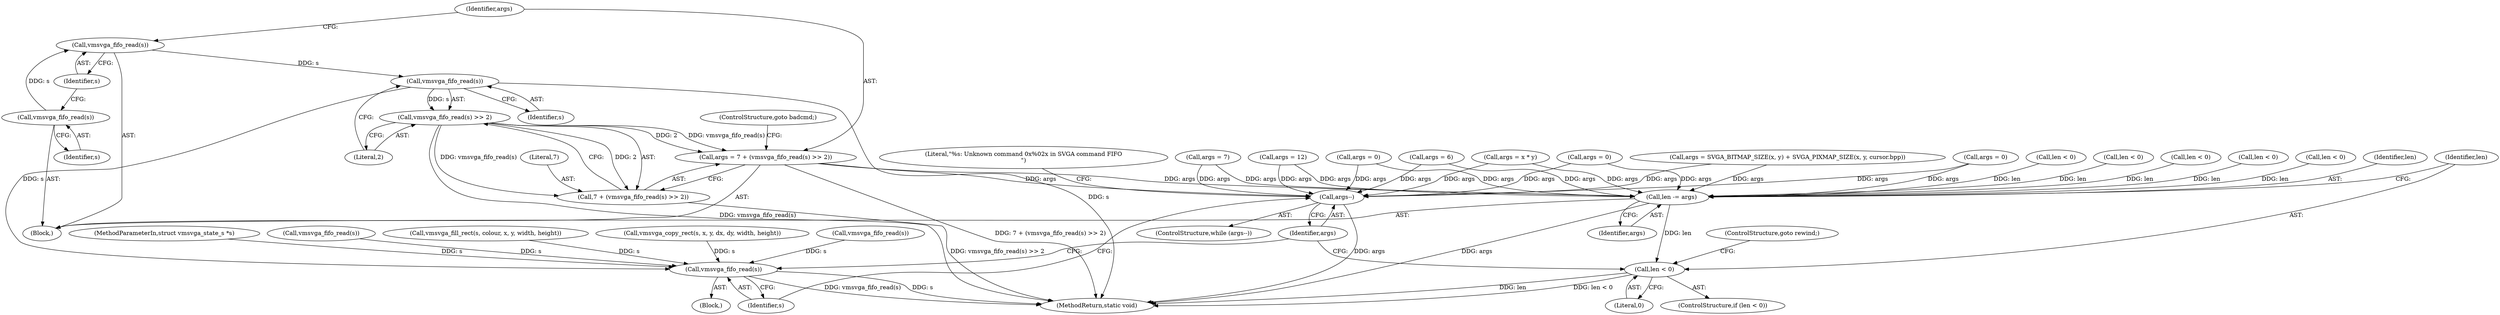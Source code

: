 digraph "0_qemu_167d97a3def77ee2dbf6e908b0ecbfe2103977db@API" {
"1000499" [label="(Call,vmsvga_fifo_read(s))"];
"1000497" [label="(Call,vmsvga_fifo_read(s))"];
"1000506" [label="(Call,vmsvga_fifo_read(s))"];
"1000505" [label="(Call,vmsvga_fifo_read(s) >> 2)"];
"1000501" [label="(Call,args = 7 + (vmsvga_fifo_read(s) >> 2))"];
"1000526" [label="(Call,len -= args)"];
"1000530" [label="(Call,len < 0)"];
"1000536" [label="(Call,args--)"];
"1000503" [label="(Call,7 + (vmsvga_fifo_read(s) >> 2))"];
"1000539" [label="(Call,vmsvga_fifo_read(s))"];
"1000529" [label="(ControlStructure,if (len < 0))"];
"1000501" [label="(Call,args = 7 + (vmsvga_fifo_read(s) >> 2))"];
"1000528" [label="(Identifier,args)"];
"1000499" [label="(Call,vmsvga_fifo_read(s))"];
"1000275" [label="(Call,args = 0)"];
"1000526" [label="(Call,len -= args)"];
"1000506" [label="(Call,vmsvga_fifo_read(s))"];
"1000504" [label="(Literal,7)"];
"1000508" [label="(Literal,2)"];
"1000527" [label="(Identifier,len)"];
"1000542" [label="(Literal,\"%s: Unknown command 0x%02x in SVGA command FIFO\n\")"];
"1000224" [label="(Call,args = 0)"];
"1000483" [label="(Call,args = 7)"];
"1000503" [label="(Call,7 + (vmsvga_fifo_read(s) >> 2))"];
"1000522" [label="(Call,args = 0)"];
"1000233" [label="(Call,len < 0)"];
"1000509" [label="(ControlStructure,goto badcmd;)"];
"1000538" [label="(Block,)"];
"1000497" [label="(Call,vmsvga_fifo_read(s))"];
"1000471" [label="(Call,args = x * y)"];
"1000187" [label="(Call,len < 0)"];
"1000563" [label="(MethodReturn,static void)"];
"1000537" [label="(Identifier,args)"];
"1000284" [label="(Call,len < 0)"];
"1000452" [label="(Call,len < 0)"];
"1000536" [label="(Call,args--)"];
"1000535" [label="(ControlStructure,while (args--))"];
"1000478" [label="(Call,args = 6)"];
"1000534" [label="(ControlStructure,goto rewind;)"];
"1000530" [label="(Call,len < 0)"];
"1000264" [label="(Call,vmsvga_copy_rect(s, x, y, dx, dy, width, height))"];
"1000329" [label="(Call,vmsvga_fifo_read(s))"];
"1000507" [label="(Identifier,s)"];
"1000540" [label="(Identifier,s)"];
"1000498" [label="(Identifier,s)"];
"1000505" [label="(Call,vmsvga_fifo_read(s) >> 2)"];
"1000492" [label="(Call,len < 0)"];
"1000105" [label="(MethodParameterIn,struct vmsvga_state_s *s)"];
"1000500" [label="(Identifier,s)"];
"1000539" [label="(Call,vmsvga_fifo_read(s))"];
"1000136" [label="(Block,)"];
"1000511" [label="(Call,args = 12)"];
"1000469" [label="(Call,vmsvga_fifo_read(s))"];
"1000532" [label="(Literal,0)"];
"1000214" [label="(Call,vmsvga_fill_rect(s, colour, x, y, width, height))"];
"1000502" [label="(Identifier,args)"];
"1000331" [label="(Call,args = SVGA_BITMAP_SIZE(x, y) + SVGA_PIXMAP_SIZE(x, y, cursor.bpp))"];
"1000531" [label="(Identifier,len)"];
"1000499" -> "1000136"  [label="AST: "];
"1000499" -> "1000500"  [label="CFG: "];
"1000500" -> "1000499"  [label="AST: "];
"1000502" -> "1000499"  [label="CFG: "];
"1000497" -> "1000499"  [label="DDG: s"];
"1000499" -> "1000506"  [label="DDG: s"];
"1000497" -> "1000136"  [label="AST: "];
"1000497" -> "1000498"  [label="CFG: "];
"1000498" -> "1000497"  [label="AST: "];
"1000500" -> "1000497"  [label="CFG: "];
"1000506" -> "1000505"  [label="AST: "];
"1000506" -> "1000507"  [label="CFG: "];
"1000507" -> "1000506"  [label="AST: "];
"1000508" -> "1000506"  [label="CFG: "];
"1000506" -> "1000563"  [label="DDG: s"];
"1000506" -> "1000505"  [label="DDG: s"];
"1000506" -> "1000539"  [label="DDG: s"];
"1000505" -> "1000503"  [label="AST: "];
"1000505" -> "1000508"  [label="CFG: "];
"1000508" -> "1000505"  [label="AST: "];
"1000503" -> "1000505"  [label="CFG: "];
"1000505" -> "1000563"  [label="DDG: vmsvga_fifo_read(s)"];
"1000505" -> "1000501"  [label="DDG: vmsvga_fifo_read(s)"];
"1000505" -> "1000501"  [label="DDG: 2"];
"1000505" -> "1000503"  [label="DDG: vmsvga_fifo_read(s)"];
"1000505" -> "1000503"  [label="DDG: 2"];
"1000501" -> "1000136"  [label="AST: "];
"1000501" -> "1000503"  [label="CFG: "];
"1000502" -> "1000501"  [label="AST: "];
"1000503" -> "1000501"  [label="AST: "];
"1000509" -> "1000501"  [label="CFG: "];
"1000501" -> "1000563"  [label="DDG: 7 + (vmsvga_fifo_read(s) >> 2)"];
"1000501" -> "1000526"  [label="DDG: args"];
"1000501" -> "1000536"  [label="DDG: args"];
"1000526" -> "1000136"  [label="AST: "];
"1000526" -> "1000528"  [label="CFG: "];
"1000527" -> "1000526"  [label="AST: "];
"1000528" -> "1000526"  [label="AST: "];
"1000531" -> "1000526"  [label="CFG: "];
"1000526" -> "1000563"  [label="DDG: args"];
"1000224" -> "1000526"  [label="DDG: args"];
"1000471" -> "1000526"  [label="DDG: args"];
"1000331" -> "1000526"  [label="DDG: args"];
"1000478" -> "1000526"  [label="DDG: args"];
"1000275" -> "1000526"  [label="DDG: args"];
"1000522" -> "1000526"  [label="DDG: args"];
"1000511" -> "1000526"  [label="DDG: args"];
"1000483" -> "1000526"  [label="DDG: args"];
"1000187" -> "1000526"  [label="DDG: len"];
"1000284" -> "1000526"  [label="DDG: len"];
"1000492" -> "1000526"  [label="DDG: len"];
"1000452" -> "1000526"  [label="DDG: len"];
"1000233" -> "1000526"  [label="DDG: len"];
"1000526" -> "1000530"  [label="DDG: len"];
"1000530" -> "1000529"  [label="AST: "];
"1000530" -> "1000532"  [label="CFG: "];
"1000531" -> "1000530"  [label="AST: "];
"1000532" -> "1000530"  [label="AST: "];
"1000534" -> "1000530"  [label="CFG: "];
"1000537" -> "1000530"  [label="CFG: "];
"1000530" -> "1000563"  [label="DDG: len"];
"1000530" -> "1000563"  [label="DDG: len < 0"];
"1000536" -> "1000535"  [label="AST: "];
"1000536" -> "1000537"  [label="CFG: "];
"1000537" -> "1000536"  [label="AST: "];
"1000540" -> "1000536"  [label="CFG: "];
"1000542" -> "1000536"  [label="CFG: "];
"1000536" -> "1000563"  [label="DDG: args"];
"1000224" -> "1000536"  [label="DDG: args"];
"1000471" -> "1000536"  [label="DDG: args"];
"1000331" -> "1000536"  [label="DDG: args"];
"1000478" -> "1000536"  [label="DDG: args"];
"1000275" -> "1000536"  [label="DDG: args"];
"1000522" -> "1000536"  [label="DDG: args"];
"1000511" -> "1000536"  [label="DDG: args"];
"1000483" -> "1000536"  [label="DDG: args"];
"1000504" -> "1000503"  [label="AST: "];
"1000503" -> "1000563"  [label="DDG: vmsvga_fifo_read(s) >> 2"];
"1000539" -> "1000538"  [label="AST: "];
"1000539" -> "1000540"  [label="CFG: "];
"1000540" -> "1000539"  [label="AST: "];
"1000537" -> "1000539"  [label="CFG: "];
"1000539" -> "1000563"  [label="DDG: s"];
"1000539" -> "1000563"  [label="DDG: vmsvga_fifo_read(s)"];
"1000264" -> "1000539"  [label="DDG: s"];
"1000329" -> "1000539"  [label="DDG: s"];
"1000214" -> "1000539"  [label="DDG: s"];
"1000469" -> "1000539"  [label="DDG: s"];
"1000105" -> "1000539"  [label="DDG: s"];
}
